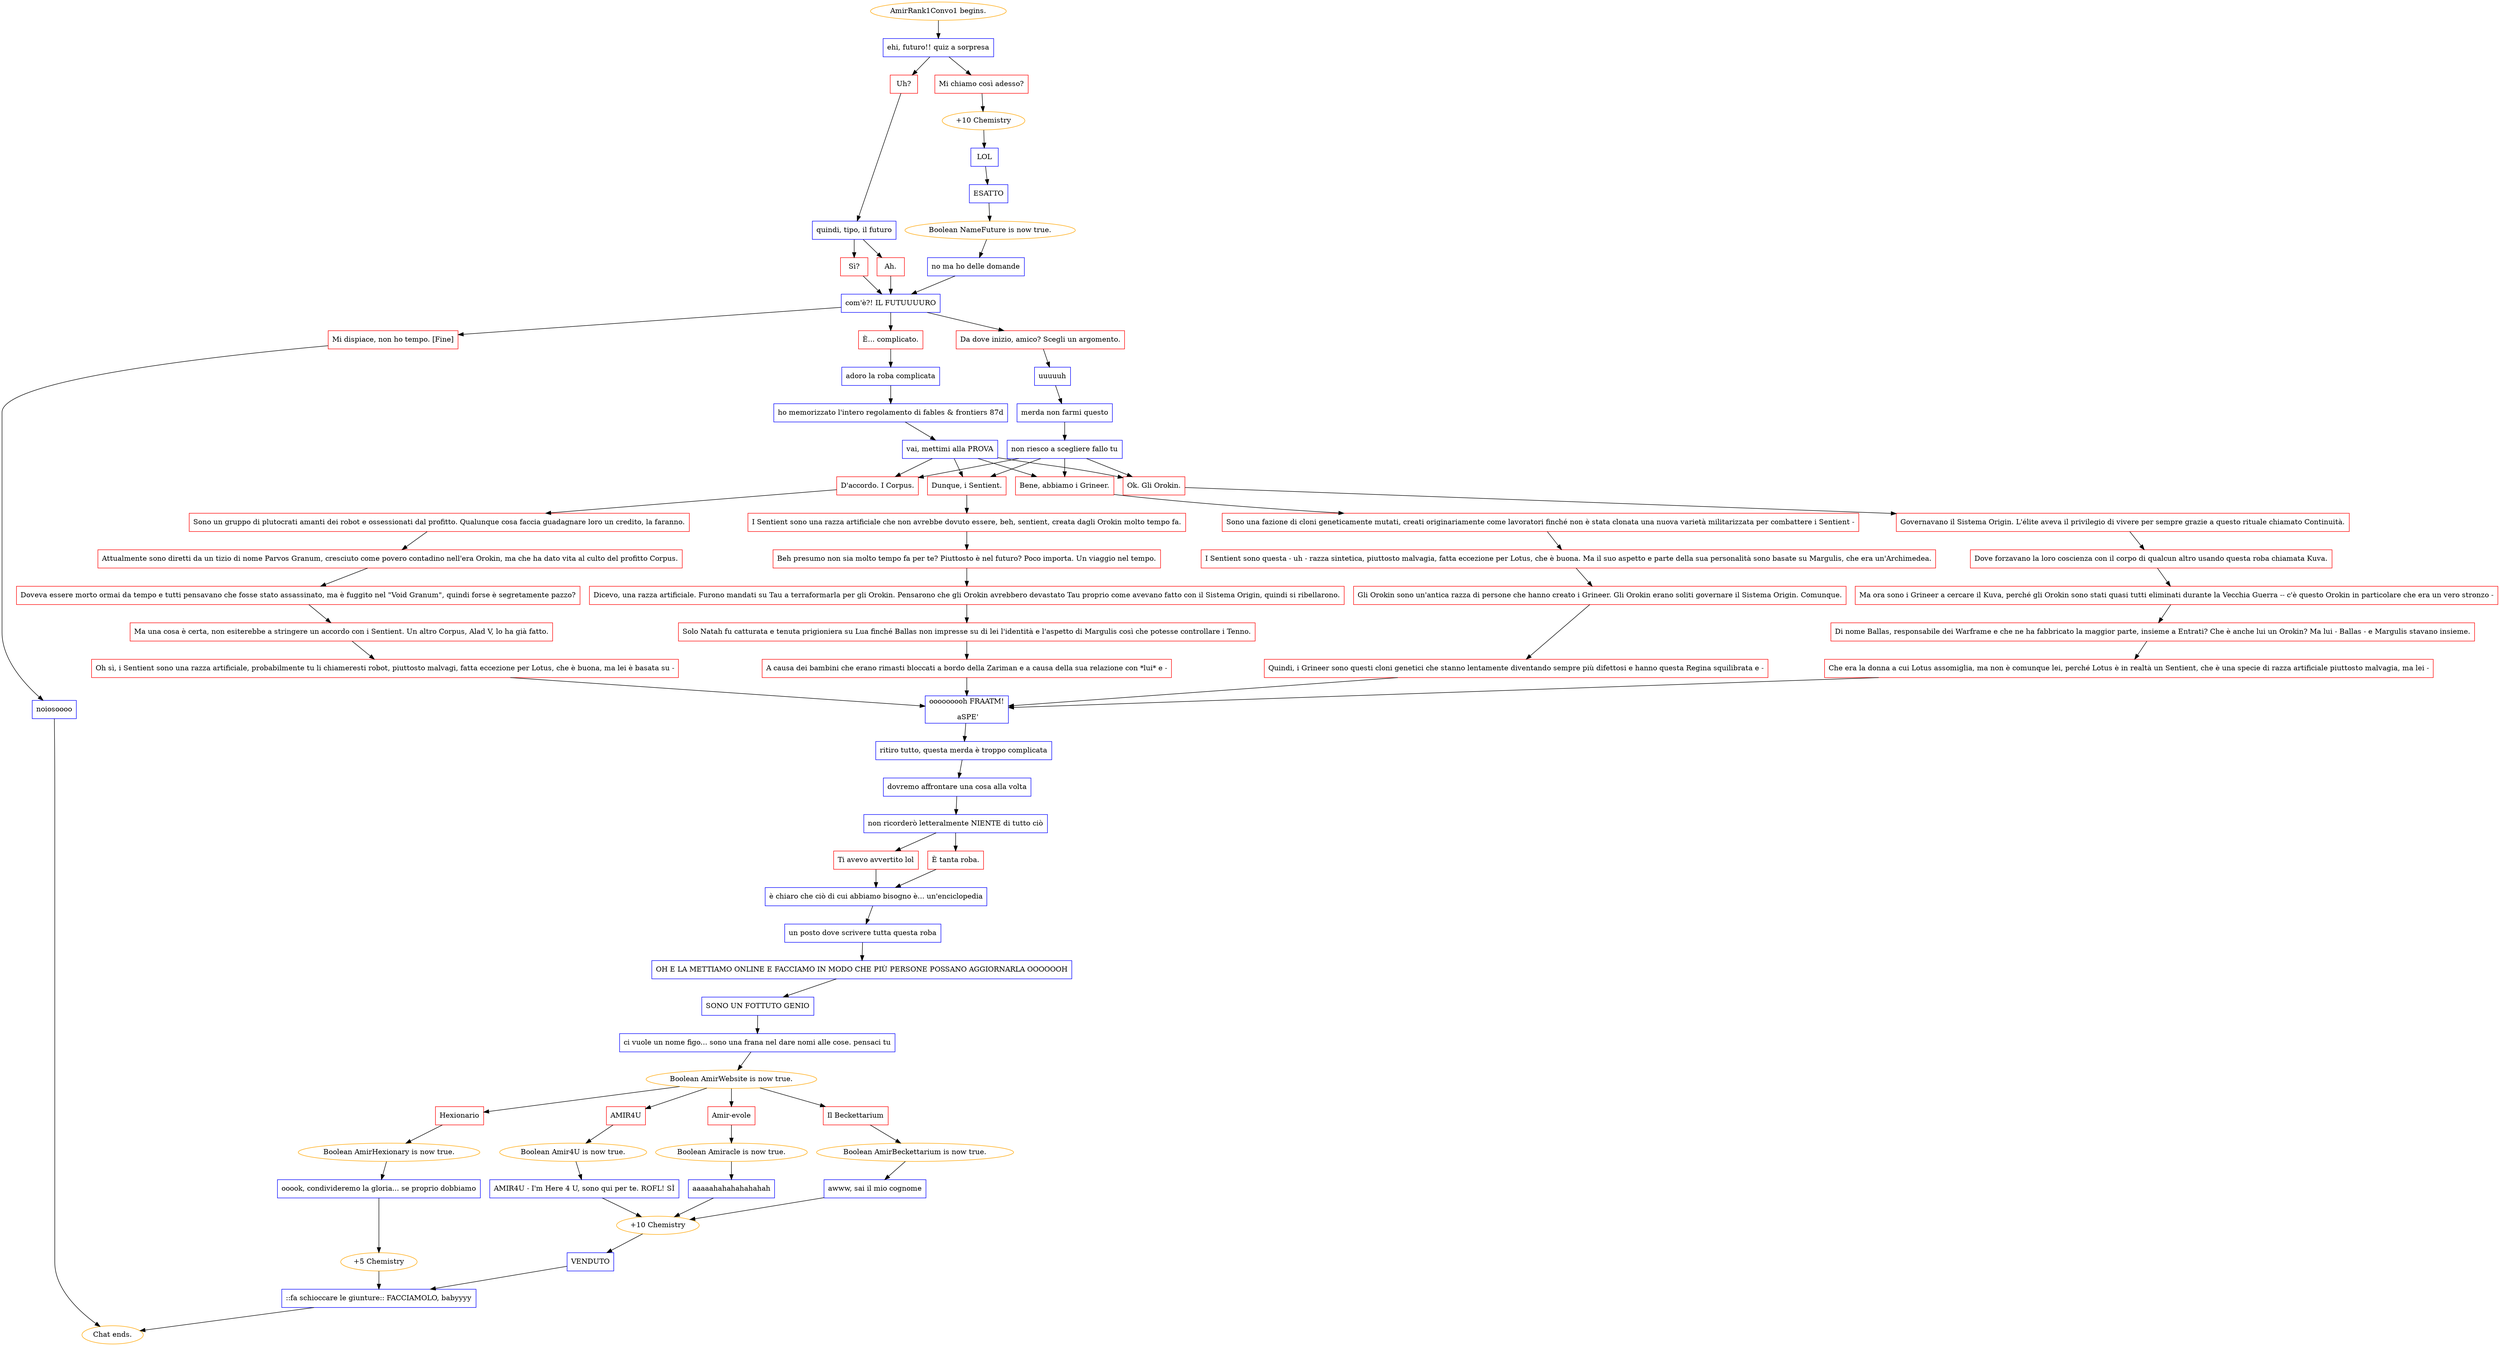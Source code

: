 digraph {
	"AmirRank1Convo1 begins." [color=orange];
		"AmirRank1Convo1 begins." -> j3016332673;
	j3016332673 [label="ehi, futuro!! quiz a sorpresa",shape=box,color=blue];
		j3016332673 -> j8336249;
		j3016332673 -> j1413418443;
	j8336249 [label="Uh?",shape=box,color=red];
		j8336249 -> j3949069728;
	j1413418443 [label="Mi chiamo così adesso?",shape=box,color=red];
		j1413418443 -> j1941926246;
	j3949069728 [label="quindi, tipo, il futuro",shape=box,color=blue];
		j3949069728 -> j1391607226;
		j3949069728 -> j1624651660;
	j1941926246 [label="+10 Chemistry",color=orange];
		j1941926246 -> j204795224;
	j1391607226 [label="Ah.",shape=box,color=red];
		j1391607226 -> j3068826217;
	j1624651660 [label="Sì?",shape=box,color=red];
		j1624651660 -> j3068826217;
	j204795224 [label="LOL",shape=box,color=blue];
		j204795224 -> j2187271228;
	j3068826217 [label="com'è?! IL FUTUUUURO",shape=box,color=blue];
		j3068826217 -> j3905258226;
		j3068826217 -> j2585047607;
		j3068826217 -> j3443077040;
	j2187271228 [label="ESATTO",shape=box,color=blue];
		j2187271228 -> j3481414445;
	j3905258226 [label="Da dove inizio, amico? Scegli un argomento.",shape=box,color=red];
		j3905258226 -> j3037658796;
	j2585047607 [label="È... complicato.",shape=box,color=red];
		j2585047607 -> j3990601800;
	j3443077040 [label="Mi dispiace, non ho tempo. [Fine]",shape=box,color=red];
		j3443077040 -> j569139829;
	j3481414445 [label="Boolean NameFuture is now true.",color=orange];
		j3481414445 -> j2902499452;
	j3037658796 [label="uuuuuh",shape=box,color=blue];
		j3037658796 -> j4273267369;
	j3990601800 [label="adoro la roba complicata",shape=box,color=blue];
		j3990601800 -> j932359273;
	j569139829 [label="noiosoooo",shape=box,color=blue];
		j569139829 -> "Chat ends.";
	j2902499452 [label="no ma ho delle domande",shape=box,color=blue];
		j2902499452 -> j3068826217;
	j4273267369 [label="merda non farmi questo",shape=box,color=blue];
		j4273267369 -> j3232146103;
	j932359273 [label="ho memorizzato l'intero regolamento di fables & frontiers 87d",shape=box,color=blue];
		j932359273 -> j2618577197;
	"Chat ends." [color=orange];
	j3232146103 [label="non riesco a scegliere fallo tu",shape=box,color=blue];
		j3232146103 -> j2326370410;
		j3232146103 -> j2060371529;
		j3232146103 -> j1262743703;
		j3232146103 -> j386506722;
	j2618577197 [label="vai, mettimi alla PROVA",shape=box,color=blue];
		j2618577197 -> j2326370410;
		j2618577197 -> j2060371529;
		j2618577197 -> j1262743703;
		j2618577197 -> j386506722;
	j2326370410 [label="Ok. Gli Orokin.",shape=box,color=red];
		j2326370410 -> j4237559754;
	j2060371529 [label="D'accordo. I Corpus.",shape=box,color=red];
		j2060371529 -> j2743791067;
	j1262743703 [label="Bene, abbiamo i Grineer.",shape=box,color=red];
		j1262743703 -> j2665246969;
	j386506722 [label="Dunque, i Sentient.",shape=box,color=red];
		j386506722 -> j2518379366;
	j4237559754 [label="Governavano il Sistema Origin. L'élite aveva il privilegio di vivere per sempre grazie a questo rituale chiamato Continuità.",shape=box,color=red];
		j4237559754 -> j2122498559;
	j2743791067 [label="Sono un gruppo di plutocrati amanti dei robot e ossessionati dal profitto. Qualunque cosa faccia guadagnare loro un credito, la faranno.",shape=box,color=red];
		j2743791067 -> j1968143663;
	j2665246969 [label="Sono una fazione di cloni geneticamente mutati, creati originariamente come lavoratori finché non è stata clonata una nuova varietà militarizzata per combattere i Sentient -",shape=box,color=red];
		j2665246969 -> j4218871941;
	j2518379366 [label="I Sentient sono una razza artificiale che non avrebbe dovuto essere, beh, sentient, creata dagli Orokin molto tempo fa.",shape=box,color=red];
		j2518379366 -> j695121629;
	j2122498559 [label="Dove forzavano la loro coscienza con il corpo di qualcun altro usando questa roba chiamata Kuva.",shape=box,color=red];
		j2122498559 -> j52786937;
	j1968143663 [label="Attualmente sono diretti da un tizio di nome Parvos Granum, cresciuto come povero contadino nell'era Orokin, ma che ha dato vita al culto del profitto Corpus.",shape=box,color=red];
		j1968143663 -> j1549204617;
	j4218871941 [label="I Sentient sono questa - uh - razza sintetica, piuttosto malvagia, fatta eccezione per Lotus, che è buona. Ma il suo aspetto e parte della sua personalità sono basate su Margulis, che era un'Archimedea.",shape=box,color=red];
		j4218871941 -> j3311951065;
	j695121629 [label="Beh presumo non sia molto tempo fa per te? Piuttosto è nel futuro? Poco importa. Un viaggio nel tempo.",shape=box,color=red];
		j695121629 -> j2452944486;
	j52786937 [label="Ma ora sono i Grineer a cercare il Kuva, perché gli Orokin sono stati quasi tutti eliminati durante la Vecchia Guerra -- c'è questo Orokin in particolare che era un vero stronzo -",shape=box,color=red];
		j52786937 -> j2881698373;
	j1549204617 [label="Doveva essere morto ormai da tempo e tutti pensavano che fosse stato assassinato, ma è fuggito nel \"Void Granum\", quindi forse è segretamente pazzo?",shape=box,color=red];
		j1549204617 -> j3427877595;
	j3311951065 [label="Gli Orokin sono un'antica razza di persone che hanno creato i Grineer. Gli Orokin erano soliti governare il Sistema Origin. Comunque.",shape=box,color=red];
		j3311951065 -> j2620191069;
	j2452944486 [label="Dicevo, una razza artificiale. Furono mandati su Tau a terraformarla per gli Orokin. Pensarono che gli Orokin avrebbero devastato Tau proprio come avevano fatto con il Sistema Origin, quindi si ribellarono.",shape=box,color=red];
		j2452944486 -> j3764628002;
	j2881698373 [label="Di nome Ballas, responsabile dei Warframe e che ne ha fabbricato la maggior parte, insieme a Entrati? Che è anche lui un Orokin? Ma lui - Ballas - e Margulis stavano insieme.",shape=box,color=red];
		j2881698373 -> j3080547121;
	j3427877595 [label="Ma una cosa è certa, non esiterebbe a stringere un accordo con i Sentient. Un altro Corpus, Alad V, lo ha già fatto.",shape=box,color=red];
		j3427877595 -> j2711396692;
	j2620191069 [label="Quindi, i Grineer sono questi cloni genetici che stanno lentamente diventando sempre più difettosi e hanno questa Regina squilibrata e -",shape=box,color=red];
		j2620191069 -> j1703982084;
	j3764628002 [label="Solo Natah fu catturata e tenuta prigioniera su Lua finché Ballas non impresse su di lei l'identità e l'aspetto di Margulis così che potesse controllare i Tenno.",shape=box,color=red];
		j3764628002 -> j3945664654;
	j3080547121 [label="Che era la donna a cui Lotus assomiglia, ma non è comunque lei, perché Lotus è in realtà un Sentient, che è una specie di razza artificiale piuttosto malvagia, ma lei -",shape=box,color=red];
		j3080547121 -> j1703982084;
	j2711396692 [label="Oh sì, i Sentient sono una razza artificiale, probabilmente tu li chiameresti robot, piuttosto malvagi, fatta eccezione per Lotus, che è buona, ma lei è basata su -",shape=box,color=red];
		j2711396692 -> j1703982084;
	j1703982084 [label="ooooooooh FRAATM!
 aSPE'",shape=box,color=blue];
		j1703982084 -> j3550944529;
	j3945664654 [label="A causa dei bambini che erano rimasti bloccati a bordo della Zariman e a causa della sua relazione con *lui* e -",shape=box,color=red];
		j3945664654 -> j1703982084;
	j3550944529 [label="ritiro tutto, questa merda è troppo complicata",shape=box,color=blue];
		j3550944529 -> j1788061013;
	j1788061013 [label="dovremo affrontare una cosa alla volta",shape=box,color=blue];
		j1788061013 -> j1569130881;
	j1569130881 [label="non ricorderò letteralmente NIENTE di tutto ciò",shape=box,color=blue];
		j1569130881 -> j586417020;
		j1569130881 -> j2777419668;
	j586417020 [label="Ti avevo avvertito lol",shape=box,color=red];
		j586417020 -> j823183054;
	j2777419668 [label="È tanta roba.",shape=box,color=red];
		j2777419668 -> j823183054;
	j823183054 [label="è chiaro che ciò di cui abbiamo bisogno è... un'enciclopedia",shape=box,color=blue];
		j823183054 -> j205273892;
	j205273892 [label="un posto dove scrivere tutta questa roba",shape=box,color=blue];
		j205273892 -> j2856295540;
	j2856295540 [label="OH E LA METTIAMO ONLINE E FACCIAMO IN MODO CHE PIÙ PERSONE POSSANO AGGIORNARLA OOOOOOH",shape=box,color=blue];
		j2856295540 -> j2247808275;
	j2247808275 [label="SONO UN FOTTUTO GENIO",shape=box,color=blue];
		j2247808275 -> j2062372722;
	j2062372722 [label="ci vuole un nome figo... sono una frana nel dare nomi alle cose. pensaci tu",shape=box,color=blue];
		j2062372722 -> j2827662073;
	j2827662073 [label="Boolean AmirWebsite is now true.",color=orange];
		j2827662073 -> j2595118339;
		j2827662073 -> j2499310996;
		j2827662073 -> j3063018478;
		j2827662073 -> j1084752308;
	j2595118339 [label="Hexionario",shape=box,color=red];
		j2595118339 -> j3405689567;
	j2499310996 [label="AMIR4U",shape=box,color=red];
		j2499310996 -> j919429106;
	j3063018478 [label="Amir-evole",shape=box,color=red];
		j3063018478 -> j3409119787;
	j1084752308 [label="Il Beckettarium",shape=box,color=red];
		j1084752308 -> j3559892364;
	j3405689567 [label="Boolean AmirHexionary is now true.",color=orange];
		j3405689567 -> j3629795870;
	j919429106 [label="Boolean Amir4U is now true.",color=orange];
		j919429106 -> j2624746603;
	j3409119787 [label="Boolean Amiracle is now true.",color=orange];
		j3409119787 -> j2672725923;
	j3559892364 [label="Boolean AmirBeckettarium is now true.",color=orange];
		j3559892364 -> j3682222198;
	j3629795870 [label="ooook, condivideremo la gloria... se proprio dobbiamo",shape=box,color=blue];
		j3629795870 -> j3539191627;
	j2624746603 [label="AMIR4U - I'm Here 4 U, sono qui per te. ROFL! SÌ",shape=box,color=blue];
		j2624746603 -> j1536862195;
	j2672725923 [label="aaaaahahahahahahah",shape=box,color=blue];
		j2672725923 -> j1536862195;
	j3682222198 [label="awww, sai il mio cognome",shape=box,color=blue];
		j3682222198 -> j1536862195;
	j3539191627 [label="+5 Chemistry",color=orange];
		j3539191627 -> j960577816;
	j1536862195 [label="+10 Chemistry",color=orange];
		j1536862195 -> j2402865371;
	j960577816 [label="::fa schioccare le giunture:: FACCIAMOLO, babyyyy",shape=box,color=blue];
		j960577816 -> "Chat ends.";
	j2402865371 [label="VENDUTO",shape=box,color=blue];
		j2402865371 -> j960577816;
}